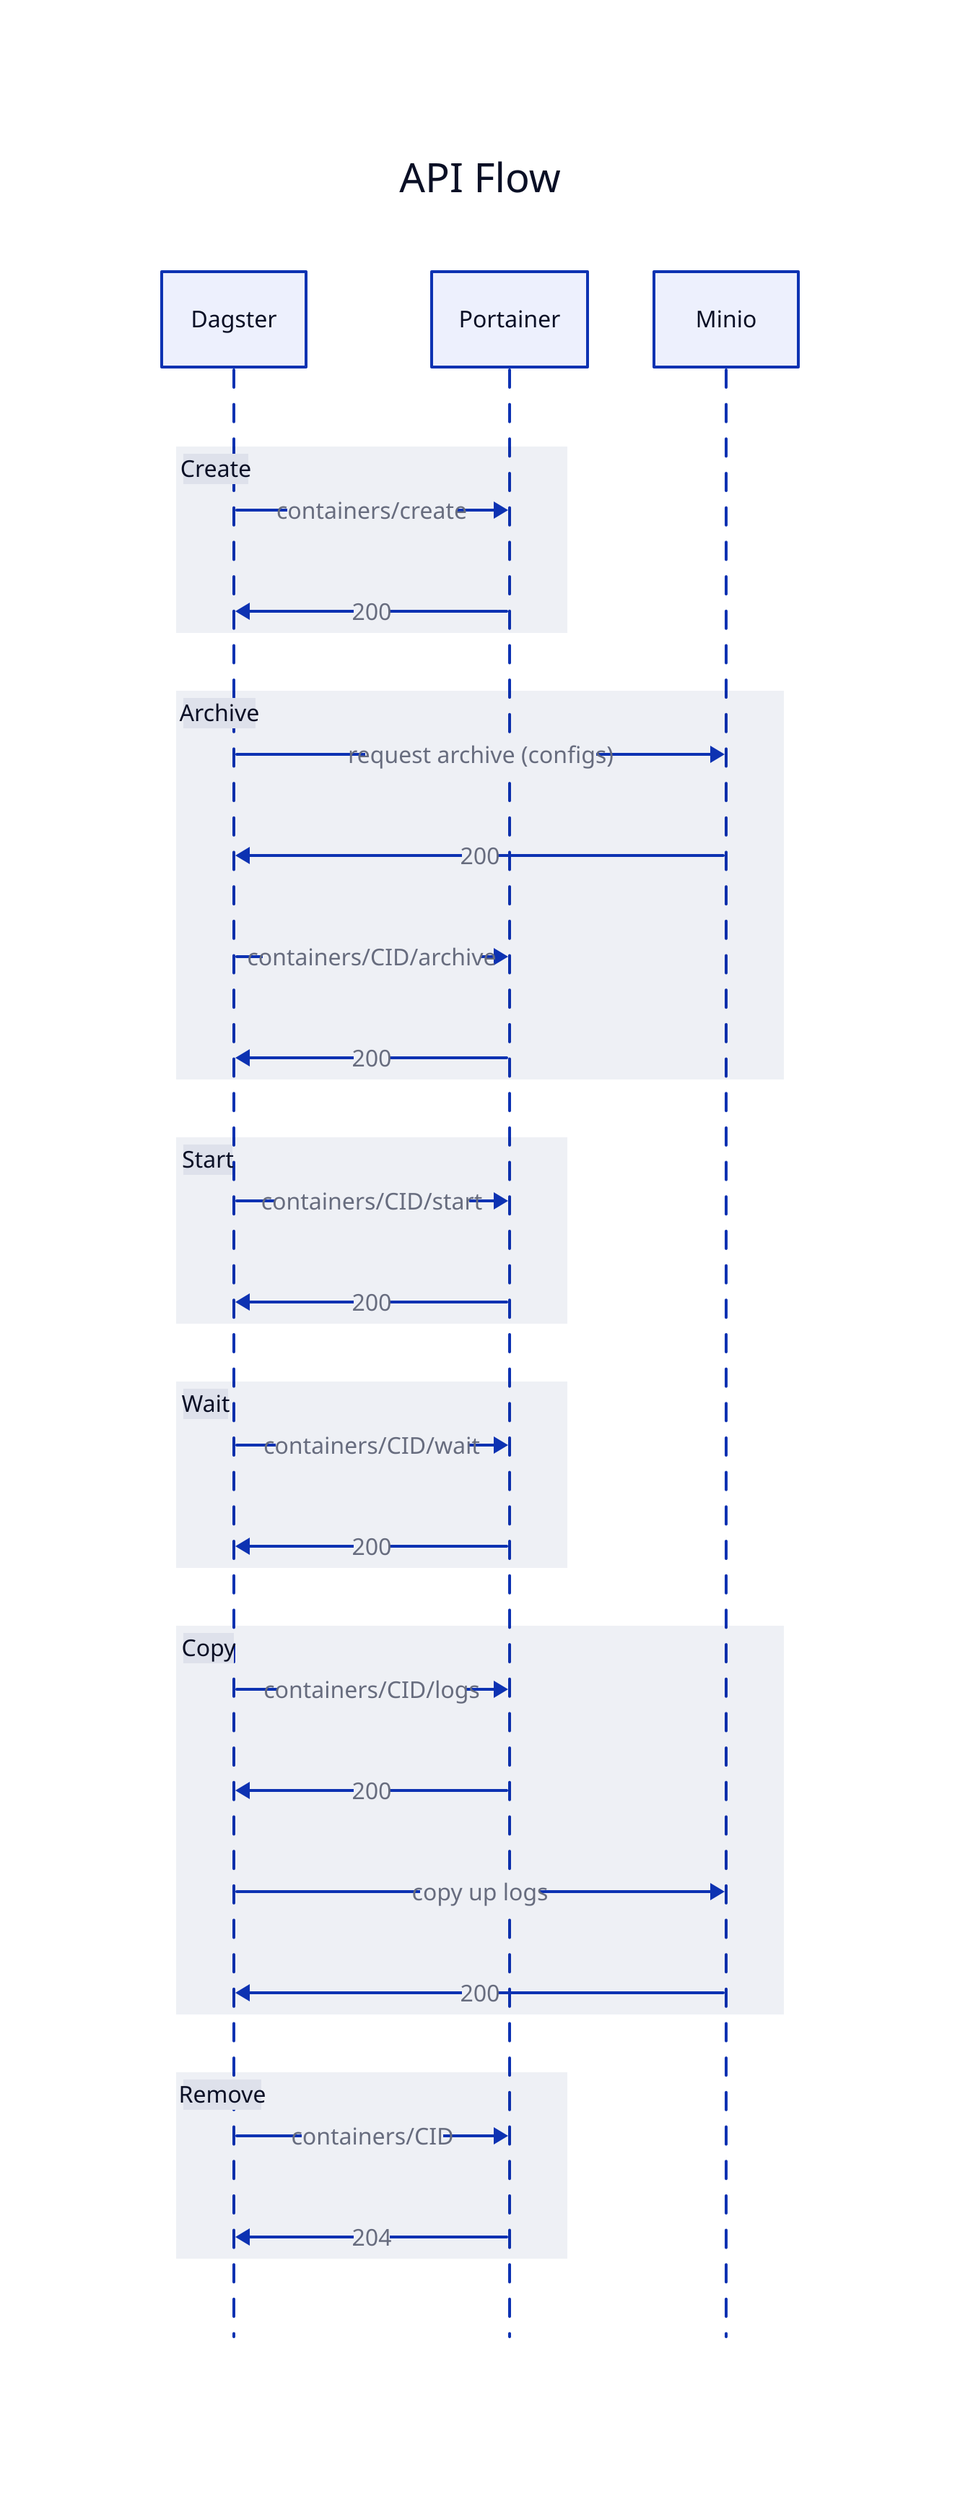 API Flow: {
  shape: sequence_diagram
  dag: Dagster
  prt: Portainer
  s3: Minio
  Create: {
    dag -> prt: containers/create
    prt -> dag: 200
  }
  Archive: {
    dag -> s3 : request archive (configs)
    s3 -> dag: 200
    dag -> prt: containers/CID/archive
    prt -> dag: 200
  }
  Start: {
    dag -> prt: containers/CID/start
    prt -> dag: 200
  }
  Wait: {
    dag -> prt: containers/CID/wait
    prt -> dag: 200
  }
  Copy: {
    dag -> prt: containers/CID/logs
    prt -> dag: 200
    dag -> s3 : copy up logs
    s3 -> dag: 200
  }
  Remove: {
    dag -> prt: containers/CID
    prt -> dag: 204
  }



}

